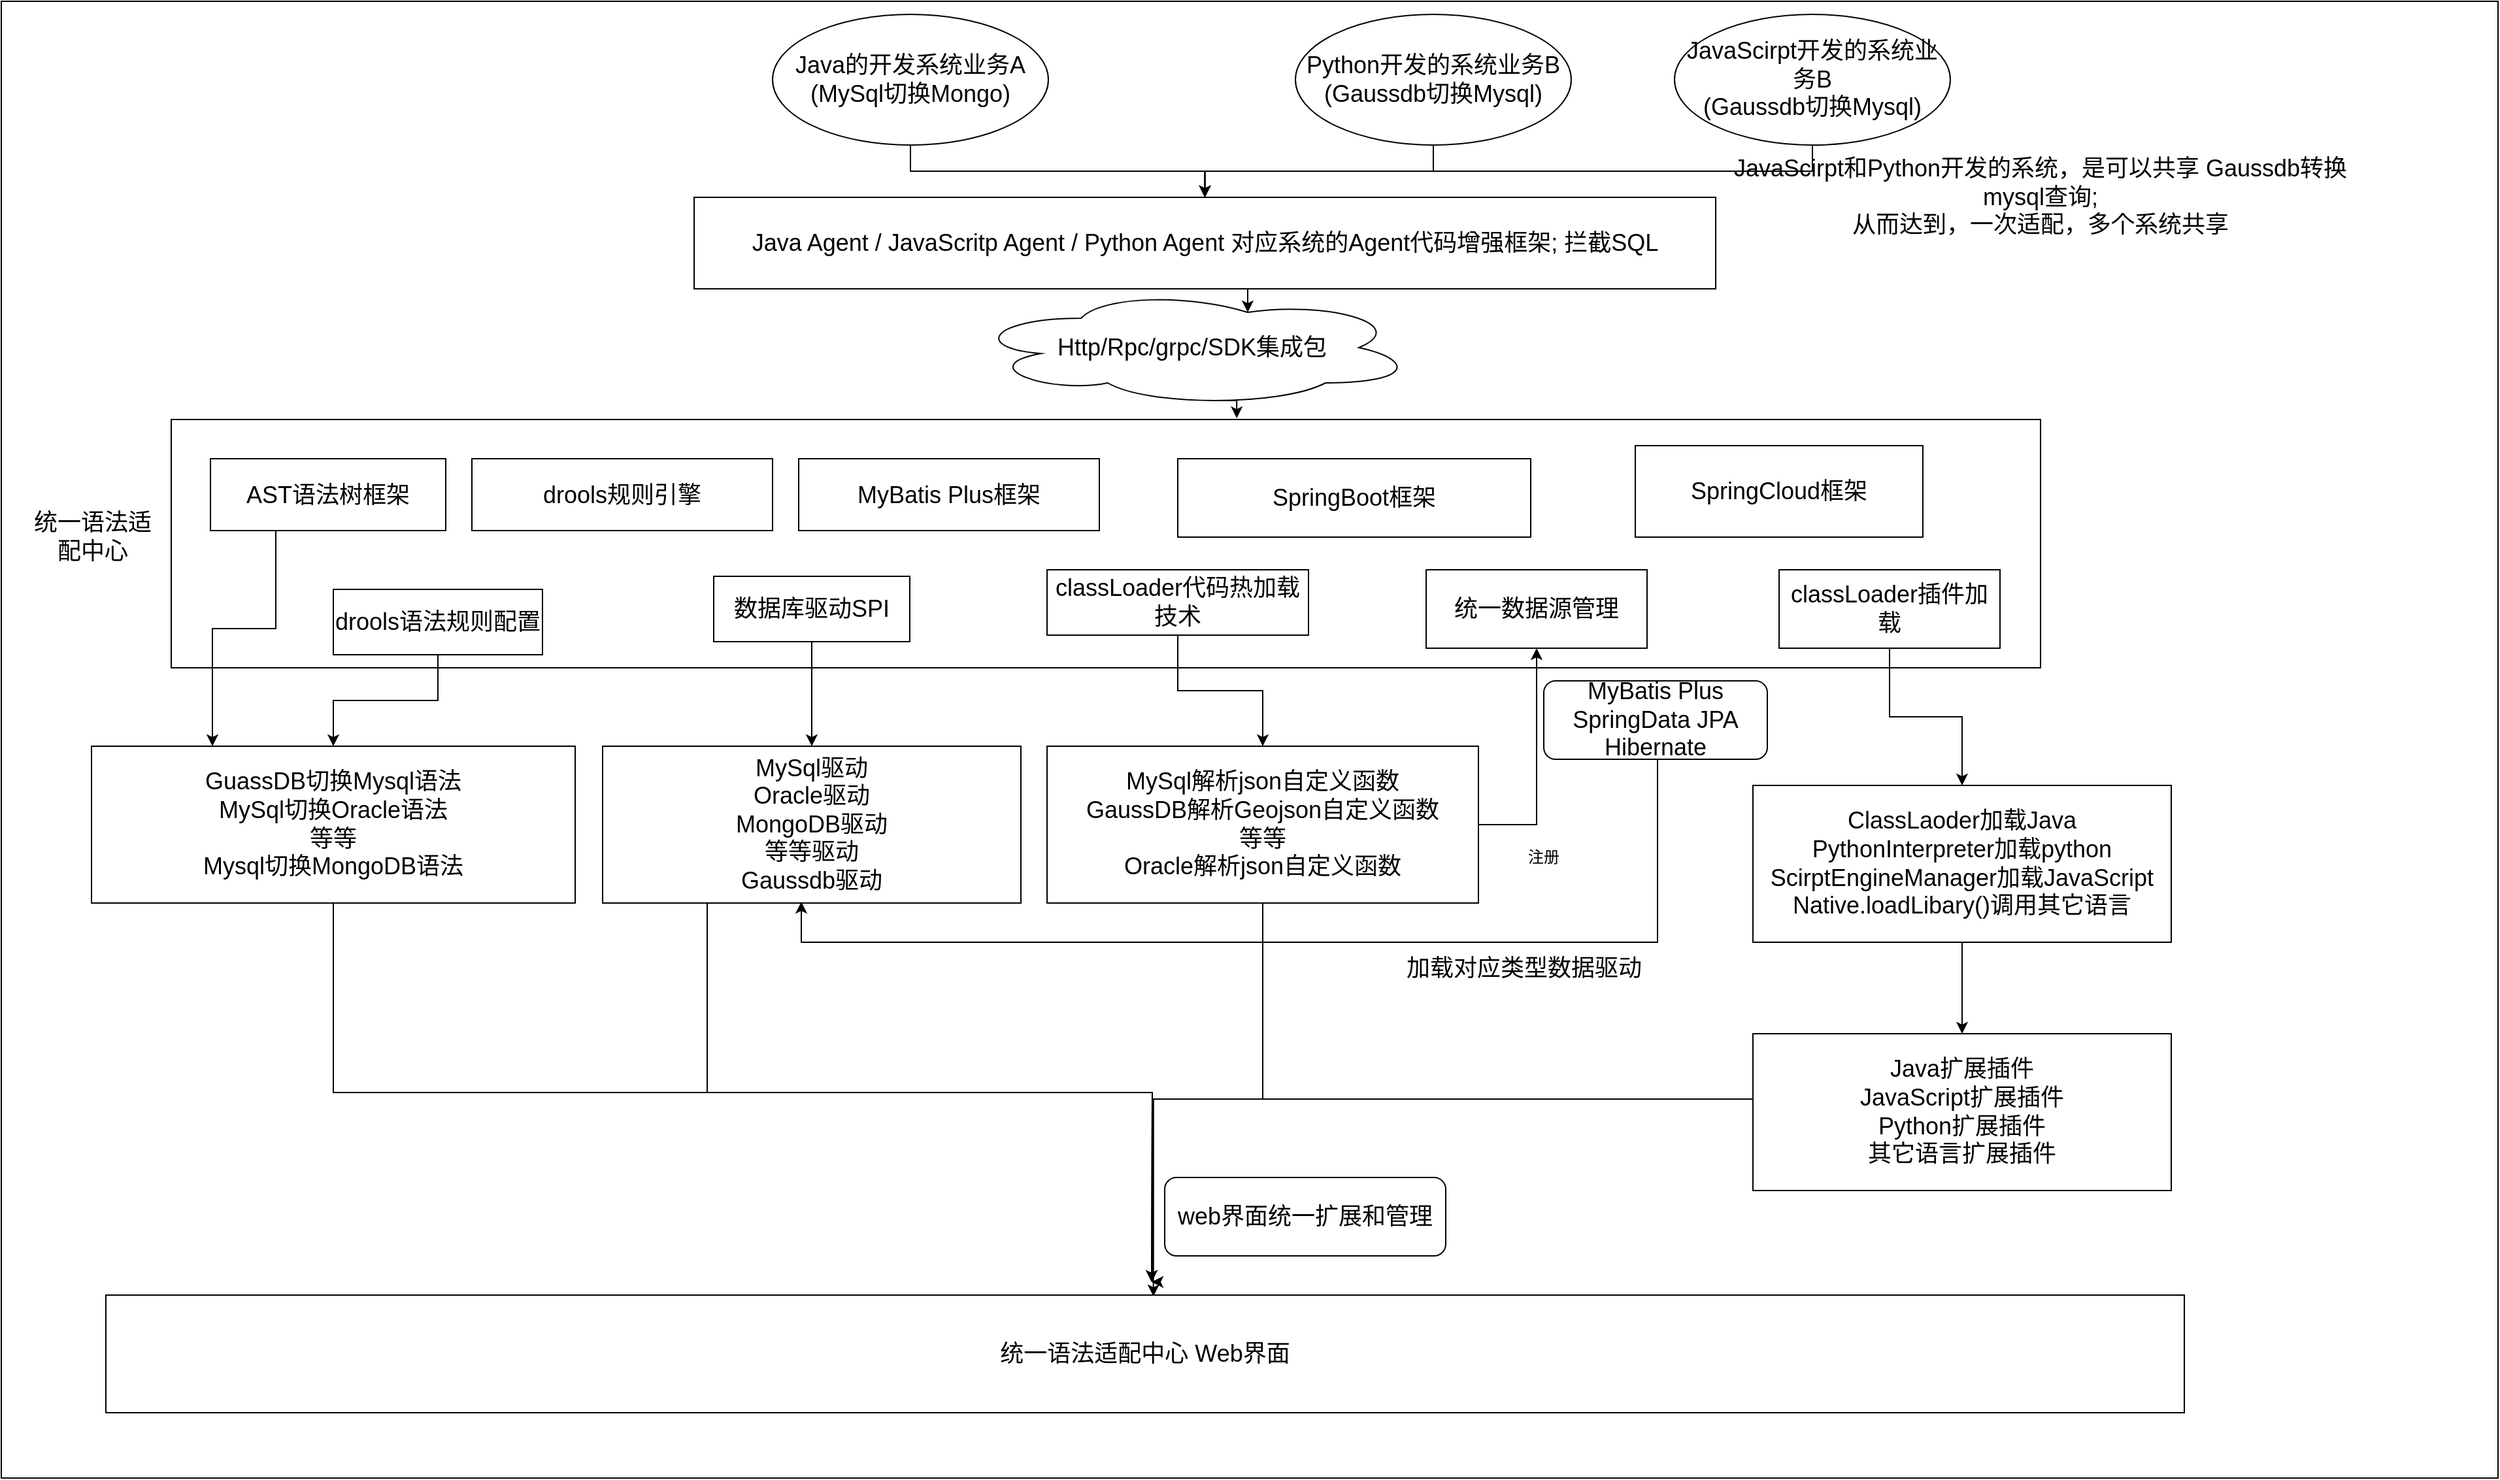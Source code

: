 <mxfile version="21.2.8" type="device">
  <diagram name="统一语法适配中心服务" id="fn70xEstUlvAZ-K3JBXv">
    <mxGraphModel dx="2074" dy="1204" grid="1" gridSize="10" guides="1" tooltips="1" connect="1" arrows="1" fold="1" page="1" pageScale="1" pageWidth="827" pageHeight="1169" math="0" shadow="0">
      <root>
        <mxCell id="0" />
        <mxCell id="1" parent="0" />
        <mxCell id="DDXnVx1RsUqywB6m5aDD-2" value="" style="rounded=0;whiteSpace=wrap;html=1;" vertex="1" parent="1">
          <mxGeometry x="160" y="100" width="1910" height="1130" as="geometry" />
        </mxCell>
        <mxCell id="DDXnVx1RsUqywB6m5aDD-3" value="" style="rounded=0;whiteSpace=wrap;html=1;" vertex="1" parent="1">
          <mxGeometry x="290" y="420" width="1430" height="190" as="geometry" />
        </mxCell>
        <mxCell id="DDXnVx1RsUqywB6m5aDD-5" value="&lt;font style=&quot;font-size: 18px;&quot;&gt;SpringBoot框架&lt;/font&gt;" style="rounded=0;whiteSpace=wrap;html=1;" vertex="1" parent="1">
          <mxGeometry x="1060" y="450" width="270" height="60" as="geometry" />
        </mxCell>
        <mxCell id="DDXnVx1RsUqywB6m5aDD-6" value="&lt;font style=&quot;font-size: 18px;&quot;&gt;MyBatis Plus框架&lt;/font&gt;" style="rounded=0;whiteSpace=wrap;html=1;" vertex="1" parent="1">
          <mxGeometry x="770" y="450" width="230" height="55" as="geometry" />
        </mxCell>
        <mxCell id="DDXnVx1RsUqywB6m5aDD-15" style="edgeStyle=orthogonalEdgeStyle;rounded=0;orthogonalLoop=1;jettySize=auto;html=1;exitX=0.5;exitY=1;exitDx=0;exitDy=0;entryX=0.5;entryY=0;entryDx=0;entryDy=0;" edge="1" parent="1" source="DDXnVx1RsUqywB6m5aDD-7" target="DDXnVx1RsUqywB6m5aDD-8">
          <mxGeometry relative="1" as="geometry" />
        </mxCell>
        <mxCell id="DDXnVx1RsUqywB6m5aDD-7" value="&lt;font style=&quot;font-size: 18px;&quot;&gt;数据库驱动SPI&lt;/font&gt;" style="rounded=0;whiteSpace=wrap;html=1;" vertex="1" parent="1">
          <mxGeometry x="705" y="540" width="150" height="50" as="geometry" />
        </mxCell>
        <mxCell id="DDXnVx1RsUqywB6m5aDD-39" style="edgeStyle=orthogonalEdgeStyle;rounded=0;orthogonalLoop=1;jettySize=auto;html=1;exitX=0.25;exitY=1;exitDx=0;exitDy=0;" edge="1" parent="1" source="DDXnVx1RsUqywB6m5aDD-8">
          <mxGeometry relative="1" as="geometry">
            <mxPoint x="1040" y="1080" as="targetPoint" />
          </mxGeometry>
        </mxCell>
        <mxCell id="DDXnVx1RsUqywB6m5aDD-8" value="&lt;font style=&quot;font-size: 18px;&quot;&gt;MySql驱动&lt;br&gt;Oracle驱动&lt;br&gt;MongoDB驱动&lt;br&gt;等等驱动&lt;br&gt;Gaussdb驱动&lt;/font&gt;" style="rounded=0;whiteSpace=wrap;html=1;" vertex="1" parent="1">
          <mxGeometry x="620" y="670" width="320" height="120" as="geometry" />
        </mxCell>
        <mxCell id="DDXnVx1RsUqywB6m5aDD-38" style="edgeStyle=orthogonalEdgeStyle;rounded=0;orthogonalLoop=1;jettySize=auto;html=1;exitX=0.5;exitY=1;exitDx=0;exitDy=0;" edge="1" parent="1" source="DDXnVx1RsUqywB6m5aDD-10">
          <mxGeometry relative="1" as="geometry">
            <mxPoint x="1040" y="1080" as="targetPoint" />
          </mxGeometry>
        </mxCell>
        <mxCell id="DDXnVx1RsUqywB6m5aDD-10" value="&lt;span style=&quot;font-size: 18px;&quot;&gt;GuassDB切换Mysql语法&lt;br&gt;MySql切换Oracle语法&lt;br&gt;等等&lt;br&gt;Mysql切换MongoDB语法&lt;br&gt;&lt;/span&gt;" style="rounded=0;whiteSpace=wrap;html=1;" vertex="1" parent="1">
          <mxGeometry x="229" y="670" width="370" height="120" as="geometry" />
        </mxCell>
        <mxCell id="DDXnVx1RsUqywB6m5aDD-17" style="edgeStyle=orthogonalEdgeStyle;rounded=0;orthogonalLoop=1;jettySize=auto;html=1;exitX=0.5;exitY=1;exitDx=0;exitDy=0;entryX=0.5;entryY=0;entryDx=0;entryDy=0;" edge="1" parent="1" source="DDXnVx1RsUqywB6m5aDD-11" target="DDXnVx1RsUqywB6m5aDD-10">
          <mxGeometry relative="1" as="geometry" />
        </mxCell>
        <mxCell id="DDXnVx1RsUqywB6m5aDD-11" value="&lt;font style=&quot;font-size: 18px;&quot;&gt;drools语法规则配置&lt;/font&gt;" style="rounded=0;whiteSpace=wrap;html=1;" vertex="1" parent="1">
          <mxGeometry x="414" y="550" width="160" height="50" as="geometry" />
        </mxCell>
        <mxCell id="DDXnVx1RsUqywB6m5aDD-14" value="&lt;font style=&quot;font-size: 18px;&quot;&gt;SpringCloud框架&lt;/font&gt;" style="rounded=0;whiteSpace=wrap;html=1;" vertex="1" parent="1">
          <mxGeometry x="1410" y="440" width="220" height="70" as="geometry" />
        </mxCell>
        <mxCell id="DDXnVx1RsUqywB6m5aDD-18" style="edgeStyle=orthogonalEdgeStyle;rounded=0;orthogonalLoop=1;jettySize=auto;html=1;exitX=0.5;exitY=1;exitDx=0;exitDy=0;entryX=0.25;entryY=0;entryDx=0;entryDy=0;" edge="1" parent="1" source="DDXnVx1RsUqywB6m5aDD-16" target="DDXnVx1RsUqywB6m5aDD-10">
          <mxGeometry relative="1" as="geometry">
            <Array as="points">
              <mxPoint x="370" y="490" />
              <mxPoint x="370" y="580" />
              <mxPoint x="322" y="580" />
            </Array>
          </mxGeometry>
        </mxCell>
        <mxCell id="DDXnVx1RsUqywB6m5aDD-16" value="&lt;span style=&quot;font-size: 18px;&quot;&gt;AST语法树框架&lt;/span&gt;" style="rounded=0;whiteSpace=wrap;html=1;" vertex="1" parent="1">
          <mxGeometry x="320" y="450" width="180" height="55" as="geometry" />
        </mxCell>
        <mxCell id="DDXnVx1RsUqywB6m5aDD-22" style="edgeStyle=orthogonalEdgeStyle;rounded=0;orthogonalLoop=1;jettySize=auto;html=1;exitX=0.5;exitY=1;exitDx=0;exitDy=0;" edge="1" parent="1" source="DDXnVx1RsUqywB6m5aDD-20" target="DDXnVx1RsUqywB6m5aDD-21">
          <mxGeometry relative="1" as="geometry" />
        </mxCell>
        <mxCell id="DDXnVx1RsUqywB6m5aDD-20" value="&lt;span style=&quot;font-size: 18px;&quot;&gt;classLoader代码热加载技术&lt;/span&gt;" style="rounded=0;whiteSpace=wrap;html=1;" vertex="1" parent="1">
          <mxGeometry x="960" y="535" width="200" height="50" as="geometry" />
        </mxCell>
        <mxCell id="DDXnVx1RsUqywB6m5aDD-24" style="edgeStyle=orthogonalEdgeStyle;rounded=0;orthogonalLoop=1;jettySize=auto;html=1;exitX=1;exitY=0.5;exitDx=0;exitDy=0;entryX=0.5;entryY=1;entryDx=0;entryDy=0;" edge="1" parent="1" source="DDXnVx1RsUqywB6m5aDD-21" target="DDXnVx1RsUqywB6m5aDD-23">
          <mxGeometry relative="1" as="geometry" />
        </mxCell>
        <mxCell id="DDXnVx1RsUqywB6m5aDD-40" style="edgeStyle=orthogonalEdgeStyle;rounded=0;orthogonalLoop=1;jettySize=auto;html=1;exitX=0.5;exitY=1;exitDx=0;exitDy=0;entryX=0.504;entryY=0.011;entryDx=0;entryDy=0;entryPerimeter=0;" edge="1" parent="1" source="DDXnVx1RsUqywB6m5aDD-21" target="DDXnVx1RsUqywB6m5aDD-37">
          <mxGeometry relative="1" as="geometry" />
        </mxCell>
        <mxCell id="DDXnVx1RsUqywB6m5aDD-21" value="&lt;font style=&quot;font-size: 18px;&quot;&gt;MySql解析json自定义函数&lt;br&gt;GaussDB解析Geojson自定义函数&lt;br&gt;等等&lt;br&gt;Oracle解析json自定义函数&lt;br&gt;&lt;/font&gt;" style="rounded=0;whiteSpace=wrap;html=1;" vertex="1" parent="1">
          <mxGeometry x="960" y="670" width="330" height="120" as="geometry" />
        </mxCell>
        <mxCell id="DDXnVx1RsUqywB6m5aDD-23" value="&lt;font style=&quot;font-size: 18px;&quot;&gt;统一数据源管理&lt;/font&gt;" style="rounded=0;whiteSpace=wrap;html=1;" vertex="1" parent="1">
          <mxGeometry x="1250" y="535" width="169" height="60" as="geometry" />
        </mxCell>
        <mxCell id="DDXnVx1RsUqywB6m5aDD-28" style="edgeStyle=orthogonalEdgeStyle;rounded=0;orthogonalLoop=1;jettySize=auto;html=1;exitX=0.75;exitY=1;exitDx=0;exitDy=0;entryX=0.475;entryY=0.992;entryDx=0;entryDy=0;entryPerimeter=0;" edge="1" parent="1" source="DDXnVx1RsUqywB6m5aDD-26" target="DDXnVx1RsUqywB6m5aDD-8">
          <mxGeometry relative="1" as="geometry">
            <Array as="points">
              <mxPoint x="1427" y="820" />
              <mxPoint x="772" y="820" />
            </Array>
          </mxGeometry>
        </mxCell>
        <mxCell id="DDXnVx1RsUqywB6m5aDD-26" value="&lt;font style=&quot;font-size: 18px;&quot;&gt;MyBatis Plus&lt;br&gt;SpringData JPA&lt;br&gt;Hibernate&lt;/font&gt;" style="rounded=1;whiteSpace=wrap;html=1;" vertex="1" parent="1">
          <mxGeometry x="1340" y="620" width="171" height="60" as="geometry" />
        </mxCell>
        <mxCell id="DDXnVx1RsUqywB6m5aDD-27" value="注册" style="text;html=1;strokeColor=none;fillColor=none;align=center;verticalAlign=middle;whiteSpace=wrap;rounded=0;" vertex="1" parent="1">
          <mxGeometry x="1310" y="740" width="60" height="30" as="geometry" />
        </mxCell>
        <mxCell id="DDXnVx1RsUqywB6m5aDD-29" value="&lt;font style=&quot;font-size: 18px;&quot;&gt;加载对应类型数据驱动&lt;/font&gt;" style="text;html=1;strokeColor=none;fillColor=none;align=center;verticalAlign=middle;whiteSpace=wrap;rounded=0;" vertex="1" parent="1">
          <mxGeometry x="1210" y="820" width="230" height="40" as="geometry" />
        </mxCell>
        <mxCell id="DDXnVx1RsUqywB6m5aDD-33" style="edgeStyle=orthogonalEdgeStyle;rounded=0;orthogonalLoop=1;jettySize=auto;html=1;exitX=0.5;exitY=1;exitDx=0;exitDy=0;" edge="1" parent="1" source="DDXnVx1RsUqywB6m5aDD-30" target="DDXnVx1RsUqywB6m5aDD-32">
          <mxGeometry relative="1" as="geometry" />
        </mxCell>
        <mxCell id="DDXnVx1RsUqywB6m5aDD-30" value="&lt;span style=&quot;font-size: 18px;&quot;&gt;classLoader插件加载&lt;/span&gt;" style="rounded=0;whiteSpace=wrap;html=1;" vertex="1" parent="1">
          <mxGeometry x="1520" y="535" width="169" height="60" as="geometry" />
        </mxCell>
        <mxCell id="DDXnVx1RsUqywB6m5aDD-36" style="edgeStyle=orthogonalEdgeStyle;rounded=0;orthogonalLoop=1;jettySize=auto;html=1;exitX=0.5;exitY=1;exitDx=0;exitDy=0;" edge="1" parent="1" source="DDXnVx1RsUqywB6m5aDD-32" target="DDXnVx1RsUqywB6m5aDD-34">
          <mxGeometry relative="1" as="geometry" />
        </mxCell>
        <mxCell id="DDXnVx1RsUqywB6m5aDD-32" value="&lt;span style=&quot;font-size: 18px;&quot;&gt;ClassLaoder加载Java&lt;br&gt;PythonInterpreter加载python&lt;br&gt;ScirptEngineManager加载JavaScript&lt;br&gt;Native.loadLibary()调用其它语言&lt;br&gt;&lt;/span&gt;" style="rounded=0;whiteSpace=wrap;html=1;" vertex="1" parent="1">
          <mxGeometry x="1500" y="700" width="320" height="120" as="geometry" />
        </mxCell>
        <mxCell id="DDXnVx1RsUqywB6m5aDD-41" style="edgeStyle=orthogonalEdgeStyle;rounded=0;orthogonalLoop=1;jettySize=auto;html=1;exitX=0;exitY=0.5;exitDx=0;exitDy=0;" edge="1" parent="1" source="DDXnVx1RsUqywB6m5aDD-34">
          <mxGeometry relative="1" as="geometry">
            <mxPoint x="1040" y="1080" as="targetPoint" />
            <Array as="points">
              <mxPoint x="1500" y="940" />
              <mxPoint x="1041" y="940" />
            </Array>
          </mxGeometry>
        </mxCell>
        <mxCell id="DDXnVx1RsUqywB6m5aDD-34" value="&lt;font style=&quot;font-size: 18px;&quot;&gt;Java扩展插件&lt;br&gt;JavaScript扩展插件&lt;br&gt;Python扩展插件&lt;br&gt;其它语言扩展插件&lt;/font&gt;" style="rounded=0;whiteSpace=wrap;html=1;" vertex="1" parent="1">
          <mxGeometry x="1500" y="890" width="320" height="120" as="geometry" />
        </mxCell>
        <mxCell id="DDXnVx1RsUqywB6m5aDD-37" value="&lt;font style=&quot;font-size: 18px;&quot;&gt;统一语法适配中心 Web界面&lt;/font&gt;" style="rounded=0;whiteSpace=wrap;html=1;" vertex="1" parent="1">
          <mxGeometry x="240" y="1090" width="1590" height="90" as="geometry" />
        </mxCell>
        <mxCell id="DDXnVx1RsUqywB6m5aDD-42" value="&lt;font style=&quot;font-size: 18px;&quot;&gt;web界面统一扩展和管理&lt;/font&gt;" style="rounded=1;whiteSpace=wrap;html=1;" vertex="1" parent="1">
          <mxGeometry x="1050" y="1000" width="215" height="60" as="geometry" />
        </mxCell>
        <mxCell id="DDXnVx1RsUqywB6m5aDD-43" value="&lt;span style=&quot;font-size: 18px;&quot;&gt;drools规则引擎&lt;/span&gt;" style="rounded=0;whiteSpace=wrap;html=1;" vertex="1" parent="1">
          <mxGeometry x="520" y="450" width="230" height="55" as="geometry" />
        </mxCell>
        <mxCell id="DDXnVx1RsUqywB6m5aDD-47" style="edgeStyle=orthogonalEdgeStyle;rounded=0;orthogonalLoop=1;jettySize=auto;html=1;exitX=0.5;exitY=1;exitDx=0;exitDy=0;" edge="1" parent="1" source="DDXnVx1RsUqywB6m5aDD-44" target="DDXnVx1RsUqywB6m5aDD-46">
          <mxGeometry relative="1" as="geometry" />
        </mxCell>
        <mxCell id="DDXnVx1RsUqywB6m5aDD-44" value="&lt;font style=&quot;font-size: 18px;&quot;&gt;Java的开发系统业务A&lt;br&gt;(MySql切换Mongo)&lt;br&gt;&lt;/font&gt;" style="ellipse;whiteSpace=wrap;html=1;" vertex="1" parent="1">
          <mxGeometry x="750" y="110" width="211" height="100" as="geometry" />
        </mxCell>
        <mxCell id="DDXnVx1RsUqywB6m5aDD-48" style="edgeStyle=orthogonalEdgeStyle;rounded=0;orthogonalLoop=1;jettySize=auto;html=1;exitX=0.5;exitY=1;exitDx=0;exitDy=0;" edge="1" parent="1" source="DDXnVx1RsUqywB6m5aDD-45" target="DDXnVx1RsUqywB6m5aDD-46">
          <mxGeometry relative="1" as="geometry" />
        </mxCell>
        <mxCell id="DDXnVx1RsUqywB6m5aDD-45" value="&lt;font style=&quot;font-size: 18px;&quot;&gt;Python开发的系统业务B&lt;br&gt;(Gaussdb切换Mysql)&lt;br&gt;&lt;/font&gt;" style="ellipse;whiteSpace=wrap;html=1;" vertex="1" parent="1">
          <mxGeometry x="1150" y="110" width="211" height="100" as="geometry" />
        </mxCell>
        <mxCell id="DDXnVx1RsUqywB6m5aDD-51" style="edgeStyle=orthogonalEdgeStyle;rounded=0;orthogonalLoop=1;jettySize=auto;html=1;exitX=0.5;exitY=1;exitDx=0;exitDy=0;entryX=0.625;entryY=0.2;entryDx=0;entryDy=0;entryPerimeter=0;" edge="1" parent="1" source="DDXnVx1RsUqywB6m5aDD-46" target="DDXnVx1RsUqywB6m5aDD-50">
          <mxGeometry relative="1" as="geometry" />
        </mxCell>
        <mxCell id="DDXnVx1RsUqywB6m5aDD-46" value="&lt;font style=&quot;font-size: 18px;&quot;&gt;Java Agent / JavaScritp Agent / Python Agent 对应系统的Agent代码增强框架; 拦截SQL&lt;/font&gt;" style="rounded=0;whiteSpace=wrap;html=1;" vertex="1" parent="1">
          <mxGeometry x="690" y="250" width="781.5" height="70" as="geometry" />
        </mxCell>
        <mxCell id="DDXnVx1RsUqywB6m5aDD-52" style="edgeStyle=orthogonalEdgeStyle;rounded=0;orthogonalLoop=1;jettySize=auto;html=1;exitX=0.55;exitY=0.95;exitDx=0;exitDy=0;exitPerimeter=0;entryX=0.57;entryY=-0.005;entryDx=0;entryDy=0;entryPerimeter=0;" edge="1" parent="1" source="DDXnVx1RsUqywB6m5aDD-50" target="DDXnVx1RsUqywB6m5aDD-3">
          <mxGeometry relative="1" as="geometry" />
        </mxCell>
        <mxCell id="DDXnVx1RsUqywB6m5aDD-50" value="&lt;font style=&quot;font-size: 18px;&quot;&gt;Http/Rpc/grpc/SDK集成包&lt;/font&gt;" style="ellipse;shape=cloud;whiteSpace=wrap;html=1;" vertex="1" parent="1">
          <mxGeometry x="901" y="320" width="340" height="90" as="geometry" />
        </mxCell>
        <mxCell id="DDXnVx1RsUqywB6m5aDD-53" value="&lt;font style=&quot;font-size: 18px;&quot;&gt;统一语法适配中心&lt;/font&gt;" style="text;html=1;strokeColor=none;fillColor=none;align=center;verticalAlign=middle;whiteSpace=wrap;rounded=0;" vertex="1" parent="1">
          <mxGeometry x="180" y="450" width="100" height="120" as="geometry" />
        </mxCell>
        <mxCell id="DDXnVx1RsUqywB6m5aDD-55" style="edgeStyle=orthogonalEdgeStyle;rounded=0;orthogonalLoop=1;jettySize=auto;html=1;exitX=0.5;exitY=1;exitDx=0;exitDy=0;entryX=0.5;entryY=0;entryDx=0;entryDy=0;" edge="1" parent="1" source="DDXnVx1RsUqywB6m5aDD-54" target="DDXnVx1RsUqywB6m5aDD-46">
          <mxGeometry relative="1" as="geometry" />
        </mxCell>
        <mxCell id="DDXnVx1RsUqywB6m5aDD-54" value="&lt;font style=&quot;font-size: 18px;&quot;&gt;JavaScirpt开发的系统业务B&lt;br&gt;(Gaussdb切换Mysql)&lt;br&gt;&lt;/font&gt;" style="ellipse;whiteSpace=wrap;html=1;" vertex="1" parent="1">
          <mxGeometry x="1440" y="110" width="211" height="100" as="geometry" />
        </mxCell>
        <mxCell id="DDXnVx1RsUqywB6m5aDD-56" value="&lt;font style=&quot;font-size: 18px;&quot;&gt;JavaScirpt和Python开发的系统，是可以共享 Gaussdb转换mysql查询;&lt;br&gt;从而达到，一次适配，多个系统共享&lt;br&gt;&lt;/font&gt;" style="text;html=1;strokeColor=none;fillColor=none;align=center;verticalAlign=middle;whiteSpace=wrap;rounded=0;" vertex="1" parent="1">
          <mxGeometry x="1470" y="210" width="500" height="80" as="geometry" />
        </mxCell>
      </root>
    </mxGraphModel>
  </diagram>
</mxfile>
